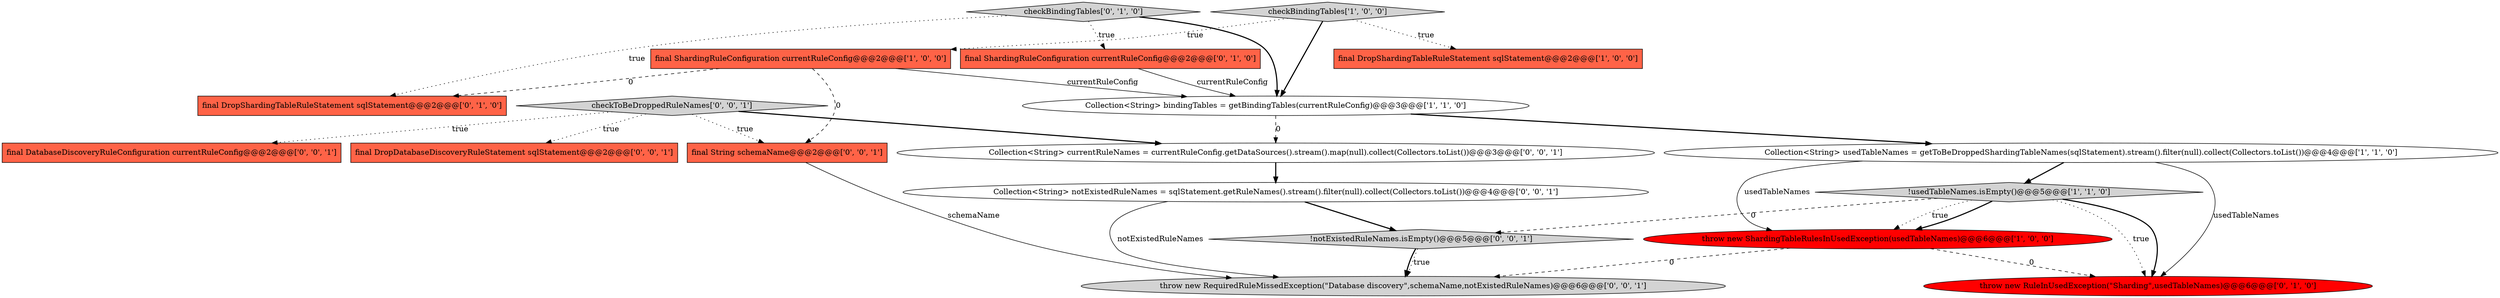 digraph {
12 [style = filled, label = "Collection<String> currentRuleNames = currentRuleConfig.getDataSources().stream().map(null).collect(Collectors.toList())@@@3@@@['0', '0', '1']", fillcolor = white, shape = ellipse image = "AAA0AAABBB3BBB"];
1 [style = filled, label = "Collection<String> bindingTables = getBindingTables(currentRuleConfig)@@@3@@@['1', '1', '0']", fillcolor = white, shape = ellipse image = "AAA0AAABBB1BBB"];
6 [style = filled, label = "Collection<String> usedTableNames = getToBeDroppedShardingTableNames(sqlStatement).stream().filter(null).collect(Collectors.toList())@@@4@@@['1', '1', '0']", fillcolor = white, shape = ellipse image = "AAA0AAABBB1BBB"];
16 [style = filled, label = "checkToBeDroppedRuleNames['0', '0', '1']", fillcolor = lightgray, shape = diamond image = "AAA0AAABBB3BBB"];
18 [style = filled, label = "Collection<String> notExistedRuleNames = sqlStatement.getRuleNames().stream().filter(null).collect(Collectors.toList())@@@4@@@['0', '0', '1']", fillcolor = white, shape = ellipse image = "AAA0AAABBB3BBB"];
3 [style = filled, label = "final ShardingRuleConfiguration currentRuleConfig@@@2@@@['1', '0', '0']", fillcolor = tomato, shape = box image = "AAA1AAABBB1BBB"];
13 [style = filled, label = "throw new RequiredRuleMissedException(\"Database discovery\",schemaName,notExistedRuleNames)@@@6@@@['0', '0', '1']", fillcolor = lightgray, shape = ellipse image = "AAA0AAABBB3BBB"];
14 [style = filled, label = "!notExistedRuleNames.isEmpty()@@@5@@@['0', '0', '1']", fillcolor = lightgray, shape = diamond image = "AAA0AAABBB3BBB"];
17 [style = filled, label = "final String schemaName@@@2@@@['0', '0', '1']", fillcolor = tomato, shape = box image = "AAA0AAABBB3BBB"];
10 [style = filled, label = "final DropShardingTableRuleStatement sqlStatement@@@2@@@['0', '1', '0']", fillcolor = tomato, shape = box image = "AAA1AAABBB2BBB"];
15 [style = filled, label = "final DatabaseDiscoveryRuleConfiguration currentRuleConfig@@@2@@@['0', '0', '1']", fillcolor = tomato, shape = box image = "AAA0AAABBB3BBB"];
7 [style = filled, label = "throw new RuleInUsedException(\"Sharding\",usedTableNames)@@@6@@@['0', '1', '0']", fillcolor = red, shape = ellipse image = "AAA1AAABBB2BBB"];
9 [style = filled, label = "final ShardingRuleConfiguration currentRuleConfig@@@2@@@['0', '1', '0']", fillcolor = tomato, shape = box image = "AAA0AAABBB2BBB"];
2 [style = filled, label = "checkBindingTables['1', '0', '0']", fillcolor = lightgray, shape = diamond image = "AAA0AAABBB1BBB"];
4 [style = filled, label = "throw new ShardingTableRulesInUsedException(usedTableNames)@@@6@@@['1', '0', '0']", fillcolor = red, shape = ellipse image = "AAA1AAABBB1BBB"];
11 [style = filled, label = "final DropDatabaseDiscoveryRuleStatement sqlStatement@@@2@@@['0', '0', '1']", fillcolor = tomato, shape = box image = "AAA0AAABBB3BBB"];
8 [style = filled, label = "checkBindingTables['0', '1', '0']", fillcolor = lightgray, shape = diamond image = "AAA0AAABBB2BBB"];
5 [style = filled, label = "!usedTableNames.isEmpty()@@@5@@@['1', '1', '0']", fillcolor = lightgray, shape = diamond image = "AAA0AAABBB1BBB"];
0 [style = filled, label = "final DropShardingTableRuleStatement sqlStatement@@@2@@@['1', '0', '0']", fillcolor = tomato, shape = box image = "AAA0AAABBB1BBB"];
2->3 [style = dotted, label="true"];
18->13 [style = solid, label="notExistedRuleNames"];
5->14 [style = dashed, label="0"];
2->0 [style = dotted, label="true"];
3->17 [style = dashed, label="0"];
2->1 [style = bold, label=""];
16->17 [style = dotted, label="true"];
9->1 [style = solid, label="currentRuleConfig"];
8->10 [style = dotted, label="true"];
14->13 [style = dotted, label="true"];
5->4 [style = dotted, label="true"];
8->1 [style = bold, label=""];
1->12 [style = dashed, label="0"];
6->5 [style = bold, label=""];
1->6 [style = bold, label=""];
3->1 [style = solid, label="currentRuleConfig"];
5->7 [style = dotted, label="true"];
4->7 [style = dashed, label="0"];
5->4 [style = bold, label=""];
12->18 [style = bold, label=""];
5->7 [style = bold, label=""];
3->10 [style = dashed, label="0"];
8->9 [style = dotted, label="true"];
14->13 [style = bold, label=""];
4->13 [style = dashed, label="0"];
16->11 [style = dotted, label="true"];
6->7 [style = solid, label="usedTableNames"];
16->12 [style = bold, label=""];
18->14 [style = bold, label=""];
17->13 [style = solid, label="schemaName"];
16->15 [style = dotted, label="true"];
6->4 [style = solid, label="usedTableNames"];
}
